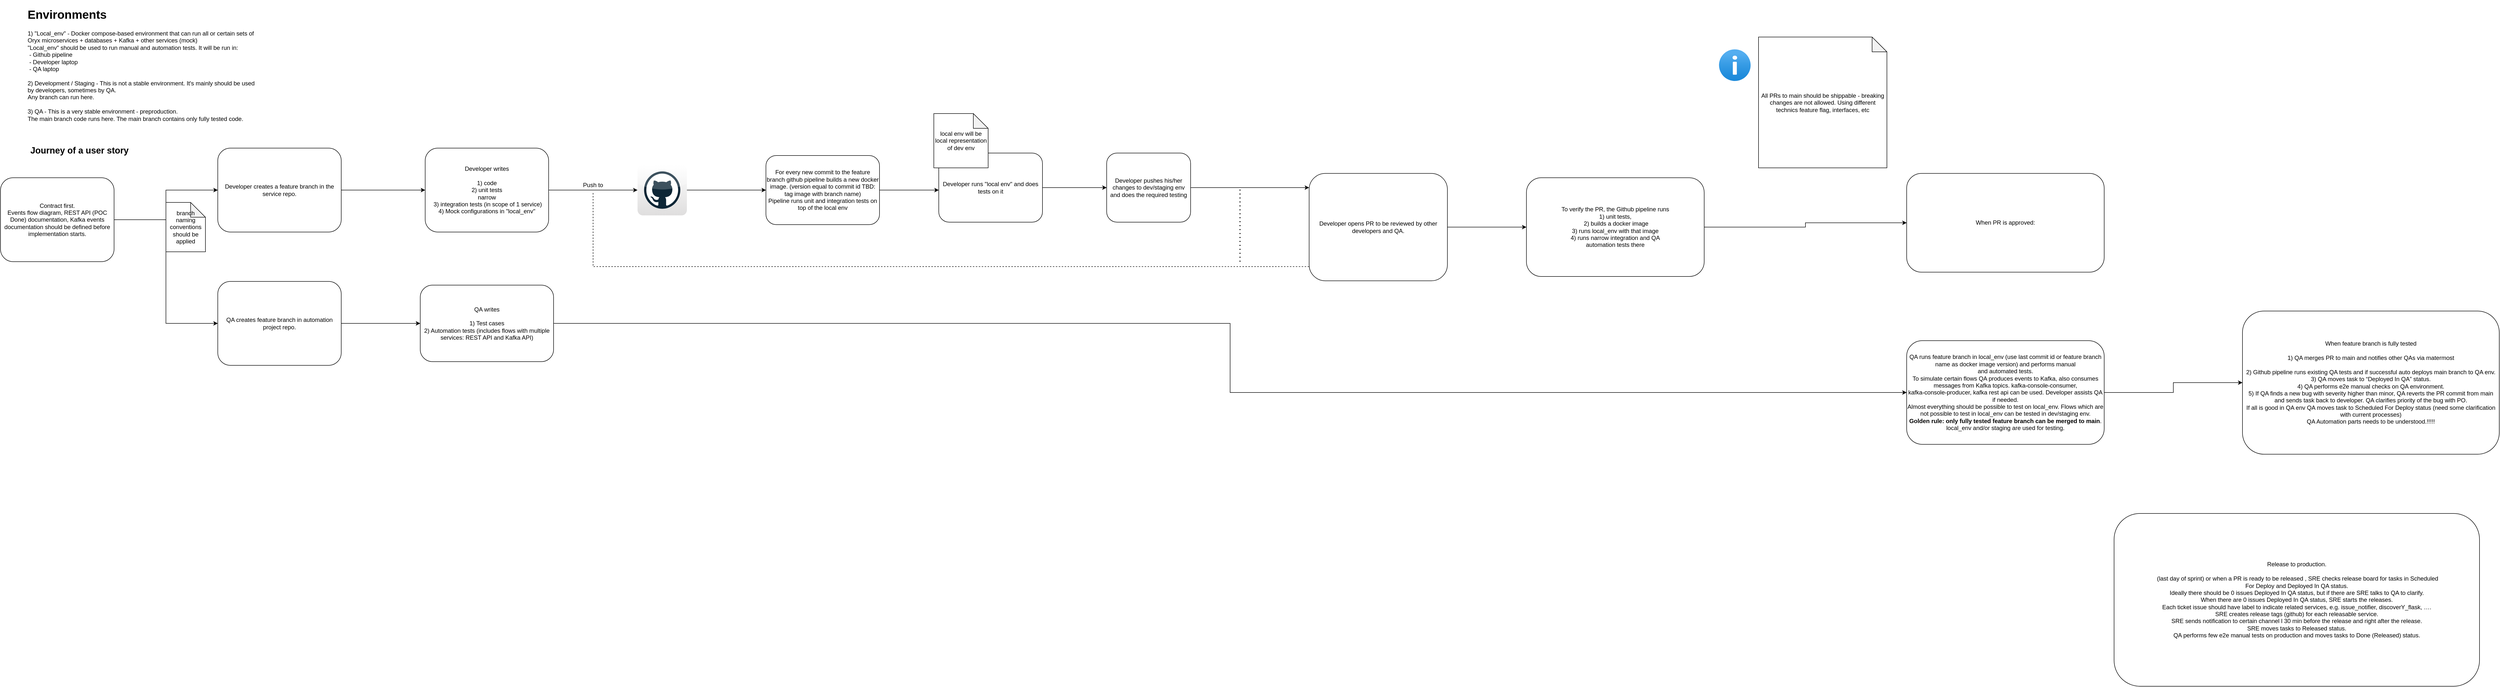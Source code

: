 <mxfile version="23.1.5" type="device">
  <diagram name="Page-1" id="5qmnXEL1bBDwYwa0DvWV">
    <mxGraphModel dx="993" dy="675" grid="1" gridSize="10" guides="1" tooltips="1" connect="1" arrows="1" fold="1" page="1" pageScale="1" pageWidth="850" pageHeight="1100" math="0" shadow="0">
      <root>
        <mxCell id="0" />
        <mxCell id="1" parent="0" />
        <mxCell id="8PBFfz3EBvKfGWV53M4T-1" value="&lt;h1&gt;Environments&amp;nbsp;&lt;/h1&gt;1) &quot;Local_env&quot; - Docker compose-based environment that can run all or certain sets of Oryx microservices + databases + Kafka + other services (mock)&lt;br&gt;&quot;Local_env&quot; should be used to run manual and automation tests. It will be run in:&lt;br&gt;&amp;nbsp;- Github pipeline&lt;br&gt;&amp;nbsp;- Developer laptop&lt;br&gt;&amp;nbsp;- QA laptop&lt;br&gt;&lt;br&gt;2) Development / Staging - This is not a stable environment. It&#39;s mainly should be used by developers, sometimes by QA.&lt;br&gt;Any branch can run here.&lt;br&gt;&lt;br&gt;3) QA - This is a very stable environment - preproduction.&lt;br&gt;The main branch code runs here. The main branch contains only fully tested code." style="text;html=1;spacing=5;spacingTop=-20;whiteSpace=wrap;overflow=hidden;rounded=0;" vertex="1" parent="1">
          <mxGeometry x="60" y="40" width="470" height="260" as="geometry" />
        </mxCell>
        <mxCell id="8PBFfz3EBvKfGWV53M4T-2" value="&lt;b&gt;&lt;font style=&quot;font-size: 18px;&quot;&gt;Journey of a user story&lt;/font&gt;&lt;/b&gt;" style="text;html=1;align=center;verticalAlign=middle;whiteSpace=wrap;rounded=0;" vertex="1" parent="1">
          <mxGeometry x="10" y="320" width="320" height="30" as="geometry" />
        </mxCell>
        <mxCell id="8PBFfz3EBvKfGWV53M4T-4" style="edgeStyle=orthogonalEdgeStyle;rounded=0;orthogonalLoop=1;jettySize=auto;html=1;" edge="1" parent="1" source="8PBFfz3EBvKfGWV53M4T-3" target="8PBFfz3EBvKfGWV53M4T-5">
          <mxGeometry relative="1" as="geometry">
            <mxPoint x="440" y="475" as="targetPoint" />
          </mxGeometry>
        </mxCell>
        <mxCell id="8PBFfz3EBvKfGWV53M4T-3" value="Contract first.&lt;br&gt;Events flow diagram, REST API (POC Done) documentation, Kafka events documentation should be defined before implementation starts." style="rounded=1;whiteSpace=wrap;html=1;" vertex="1" parent="1">
          <mxGeometry x="10" y="390" width="230" height="170" as="geometry" />
        </mxCell>
        <mxCell id="8PBFfz3EBvKfGWV53M4T-11" style="edgeStyle=orthogonalEdgeStyle;rounded=0;orthogonalLoop=1;jettySize=auto;html=1;exitX=1;exitY=0.5;exitDx=0;exitDy=0;entryX=0;entryY=0.5;entryDx=0;entryDy=0;" edge="1" parent="1" source="8PBFfz3EBvKfGWV53M4T-5" target="8PBFfz3EBvKfGWV53M4T-10">
          <mxGeometry relative="1" as="geometry" />
        </mxCell>
        <mxCell id="8PBFfz3EBvKfGWV53M4T-5" value="Developer creates a feature branch in the service repo." style="rounded=1;whiteSpace=wrap;html=1;" vertex="1" parent="1">
          <mxGeometry x="450" y="330" width="250" height="170" as="geometry" />
        </mxCell>
        <mxCell id="8PBFfz3EBvKfGWV53M4T-6" style="edgeStyle=orthogonalEdgeStyle;rounded=0;orthogonalLoop=1;jettySize=auto;html=1;exitX=1;exitY=0.5;exitDx=0;exitDy=0;entryX=0;entryY=0.5;entryDx=0;entryDy=0;" edge="1" parent="1" source="8PBFfz3EBvKfGWV53M4T-3" target="8PBFfz3EBvKfGWV53M4T-7">
          <mxGeometry relative="1" as="geometry">
            <mxPoint x="350" y="570" as="targetPoint" />
            <mxPoint x="260" y="580" as="sourcePoint" />
          </mxGeometry>
        </mxCell>
        <mxCell id="8PBFfz3EBvKfGWV53M4T-12" style="edgeStyle=orthogonalEdgeStyle;rounded=0;orthogonalLoop=1;jettySize=auto;html=1;exitX=1;exitY=0.5;exitDx=0;exitDy=0;" edge="1" parent="1" source="8PBFfz3EBvKfGWV53M4T-7">
          <mxGeometry relative="1" as="geometry">
            <mxPoint x="860" y="685" as="targetPoint" />
          </mxGeometry>
        </mxCell>
        <mxCell id="8PBFfz3EBvKfGWV53M4T-7" value="QA creates feature branch in automation project repo." style="rounded=1;whiteSpace=wrap;html=1;" vertex="1" parent="1">
          <mxGeometry x="450" y="600" width="250" height="170" as="geometry" />
        </mxCell>
        <mxCell id="8PBFfz3EBvKfGWV53M4T-9" value="branch naming conventions should be applied" style="shape=note;whiteSpace=wrap;html=1;backgroundOutline=1;darkOpacity=0.05;" vertex="1" parent="1">
          <mxGeometry x="345" y="440" width="80" height="100" as="geometry" />
        </mxCell>
        <mxCell id="8PBFfz3EBvKfGWV53M4T-16" style="edgeStyle=orthogonalEdgeStyle;rounded=0;orthogonalLoop=1;jettySize=auto;html=1;" edge="1" parent="1" source="8PBFfz3EBvKfGWV53M4T-10" target="8PBFfz3EBvKfGWV53M4T-15">
          <mxGeometry relative="1" as="geometry" />
        </mxCell>
        <mxCell id="8PBFfz3EBvKfGWV53M4T-10" value="Developer writes&lt;br/&gt;&lt;br&gt;1) code&lt;br&gt;2) unit tests&lt;br/&gt;narrow&lt;br&gt;&amp;nbsp;3) integration tests (in scope of 1 service) &lt;br&gt;4) Mock configurations in &quot;local_env&quot;" style="rounded=1;whiteSpace=wrap;html=1;" vertex="1" parent="1">
          <mxGeometry x="870" y="330" width="250" height="170" as="geometry" />
        </mxCell>
        <mxCell id="8PBFfz3EBvKfGWV53M4T-37" style="edgeStyle=orthogonalEdgeStyle;rounded=0;orthogonalLoop=1;jettySize=auto;html=1;entryX=0;entryY=0.5;entryDx=0;entryDy=0;" edge="1" parent="1" source="8PBFfz3EBvKfGWV53M4T-13" target="8PBFfz3EBvKfGWV53M4T-38">
          <mxGeometry relative="1" as="geometry">
            <mxPoint x="3760" y="710" as="targetPoint" />
          </mxGeometry>
        </mxCell>
        <mxCell id="8PBFfz3EBvKfGWV53M4T-13" value="QA writes&lt;br/&gt;&lt;br&gt;1) Test cases &lt;br&gt;2) Automation tests (includes flows with multiple services: REST API and Kafka API)" style="rounded=1;whiteSpace=wrap;html=1;arcSize=16;" vertex="1" parent="1">
          <mxGeometry x="860" y="607.5" width="270" height="155" as="geometry" />
        </mxCell>
        <mxCell id="8PBFfz3EBvKfGWV53M4T-19" style="edgeStyle=orthogonalEdgeStyle;rounded=0;orthogonalLoop=1;jettySize=auto;html=1;" edge="1" parent="1" source="8PBFfz3EBvKfGWV53M4T-15" target="8PBFfz3EBvKfGWV53M4T-18">
          <mxGeometry relative="1" as="geometry" />
        </mxCell>
        <mxCell id="8PBFfz3EBvKfGWV53M4T-15" value="" style="dashed=0;outlineConnect=0;html=1;align=center;labelPosition=center;verticalLabelPosition=bottom;verticalAlign=top;shape=mxgraph.webicons.github;gradientColor=#DFDEDE" vertex="1" parent="1">
          <mxGeometry x="1300" y="363.8" width="100" height="102.4" as="geometry" />
        </mxCell>
        <mxCell id="8PBFfz3EBvKfGWV53M4T-17" value="Push to" style="text;html=1;align=center;verticalAlign=middle;whiteSpace=wrap;rounded=0;" vertex="1" parent="1">
          <mxGeometry x="1180" y="390" width="60" height="30" as="geometry" />
        </mxCell>
        <mxCell id="8PBFfz3EBvKfGWV53M4T-20" style="edgeStyle=orthogonalEdgeStyle;rounded=0;orthogonalLoop=1;jettySize=auto;html=1;" edge="1" parent="1" source="8PBFfz3EBvKfGWV53M4T-18">
          <mxGeometry relative="1" as="geometry">
            <mxPoint x="1910" y="415" as="targetPoint" />
          </mxGeometry>
        </mxCell>
        <mxCell id="8PBFfz3EBvKfGWV53M4T-18" value="For every new commit to the feature branch github pipeline builds a new docker image. (version equal to commit id TBD: tag image with branch name)&lt;br&gt;Pipeline runs unit and integration tests on top of the local env" style="rounded=1;whiteSpace=wrap;html=1;" vertex="1" parent="1">
          <mxGeometry x="1560" y="345" width="230" height="140" as="geometry" />
        </mxCell>
        <mxCell id="8PBFfz3EBvKfGWV53M4T-25" value="" style="edgeStyle=orthogonalEdgeStyle;rounded=0;orthogonalLoop=1;jettySize=auto;html=1;" edge="1" parent="1" source="8PBFfz3EBvKfGWV53M4T-21" target="8PBFfz3EBvKfGWV53M4T-24">
          <mxGeometry relative="1" as="geometry" />
        </mxCell>
        <mxCell id="8PBFfz3EBvKfGWV53M4T-21" value="Developer runs &quot;local env&quot; and does tests on it" style="rounded=1;whiteSpace=wrap;html=1;" vertex="1" parent="1">
          <mxGeometry x="1910" y="340" width="210" height="140" as="geometry" />
        </mxCell>
        <mxCell id="8PBFfz3EBvKfGWV53M4T-23" value="local env will be local representation of dev env" style="shape=note;whiteSpace=wrap;html=1;backgroundOutline=1;darkOpacity=0.05;" vertex="1" parent="1">
          <mxGeometry x="1900" y="260" width="110" height="110" as="geometry" />
        </mxCell>
        <mxCell id="8PBFfz3EBvKfGWV53M4T-28" style="edgeStyle=orthogonalEdgeStyle;rounded=0;orthogonalLoop=1;jettySize=auto;html=1;" edge="1" parent="1" source="8PBFfz3EBvKfGWV53M4T-24">
          <mxGeometry relative="1" as="geometry">
            <mxPoint x="2660" y="410" as="targetPoint" />
          </mxGeometry>
        </mxCell>
        <mxCell id="8PBFfz3EBvKfGWV53M4T-24" value="Developer pushes his/her changes to dev/staging env and does the required testing" style="whiteSpace=wrap;html=1;rounded=1;" vertex="1" parent="1">
          <mxGeometry x="2250" y="340" width="170" height="140" as="geometry" />
        </mxCell>
        <mxCell id="8PBFfz3EBvKfGWV53M4T-26" value="" style="endArrow=none;dashed=1;html=1;rounded=0;entryX=0.5;entryY=1;entryDx=0;entryDy=0;" edge="1" parent="1" target="8PBFfz3EBvKfGWV53M4T-17">
          <mxGeometry width="50" height="50" relative="1" as="geometry">
            <mxPoint x="2660" y="570" as="sourcePoint" />
            <mxPoint x="1590" y="620" as="targetPoint" />
            <Array as="points">
              <mxPoint x="1210" y="570" />
            </Array>
          </mxGeometry>
        </mxCell>
        <mxCell id="8PBFfz3EBvKfGWV53M4T-27" value="" style="endArrow=none;dashed=1;html=1;dashPattern=1 3;strokeWidth=2;rounded=0;" edge="1" parent="1">
          <mxGeometry width="50" height="50" relative="1" as="geometry">
            <mxPoint x="2520" y="560" as="sourcePoint" />
            <mxPoint x="2520" y="410" as="targetPoint" />
          </mxGeometry>
        </mxCell>
        <mxCell id="8PBFfz3EBvKfGWV53M4T-31" value="" style="edgeStyle=orthogonalEdgeStyle;rounded=0;orthogonalLoop=1;jettySize=auto;html=1;" edge="1" parent="1" source="8PBFfz3EBvKfGWV53M4T-29" target="8PBFfz3EBvKfGWV53M4T-30">
          <mxGeometry relative="1" as="geometry" />
        </mxCell>
        <mxCell id="8PBFfz3EBvKfGWV53M4T-29" value="Developer opens PR to be reviewed by other developers and QA." style="rounded=1;whiteSpace=wrap;html=1;" vertex="1" parent="1">
          <mxGeometry x="2660" y="381.25" width="280" height="217.5" as="geometry" />
        </mxCell>
        <mxCell id="8PBFfz3EBvKfGWV53M4T-36" style="edgeStyle=orthogonalEdgeStyle;rounded=0;orthogonalLoop=1;jettySize=auto;html=1;entryX=0;entryY=0.5;entryDx=0;entryDy=0;" edge="1" parent="1" source="8PBFfz3EBvKfGWV53M4T-30" target="8PBFfz3EBvKfGWV53M4T-35">
          <mxGeometry relative="1" as="geometry" />
        </mxCell>
        <mxCell id="8PBFfz3EBvKfGWV53M4T-30" value="To verify the PR, the Github pipeline runs &lt;br&gt;1) unit tests,&lt;br&gt;&amp;nbsp;2) builds a docker image&lt;br&gt;3) runs local_env with that image&lt;br&gt;4) runs narrow integration and QA&lt;br&gt;automation tests there" style="whiteSpace=wrap;html=1;rounded=1;" vertex="1" parent="1">
          <mxGeometry x="3100" y="390" width="360" height="200" as="geometry" />
        </mxCell>
        <mxCell id="8PBFfz3EBvKfGWV53M4T-33" value="" style="image;aspect=fixed;html=1;points=[];align=center;fontSize=12;image=img/lib/azure2/general/Information.svg;" vertex="1" parent="1">
          <mxGeometry x="3490" y="130" width="64" height="64" as="geometry" />
        </mxCell>
        <mxCell id="8PBFfz3EBvKfGWV53M4T-34" value="All PRs to main should be shippable - breaking changes are not allowed. Using different technics feature flag, interfaces, etc" style="shape=note;whiteSpace=wrap;html=1;backgroundOutline=1;darkOpacity=0.05;" vertex="1" parent="1">
          <mxGeometry x="3570" y="105" width="260" height="265" as="geometry" />
        </mxCell>
        <mxCell id="8PBFfz3EBvKfGWV53M4T-35" value="When PR is approved:" style="rounded=1;whiteSpace=wrap;html=1;" vertex="1" parent="1">
          <mxGeometry x="3870" y="381.25" width="400" height="200" as="geometry" />
        </mxCell>
        <mxCell id="8PBFfz3EBvKfGWV53M4T-40" style="edgeStyle=orthogonalEdgeStyle;rounded=0;orthogonalLoop=1;jettySize=auto;html=1;entryX=0;entryY=0.5;entryDx=0;entryDy=0;" edge="1" parent="1" source="8PBFfz3EBvKfGWV53M4T-38" target="8PBFfz3EBvKfGWV53M4T-39">
          <mxGeometry relative="1" as="geometry" />
        </mxCell>
        <mxCell id="8PBFfz3EBvKfGWV53M4T-38" value="QA runs feature branch in local_env (use last commit id or feature branch name as docker image version) and performs manual&lt;br&gt;and automated tests. &lt;br&gt;To simulate certain flows QA produces events to Kafka, also consumes messages from Kafka topics. kafka-console-consumer,&lt;br/&gt;kafka-console-producer, kafka rest api can be used. Developer assists QA if needed.&lt;br/&gt;Almost everything should be possible to test on local_env. Flows which are not possible to test in local_env can be tested in dev/staging env.&lt;br/&gt;&lt;b&gt;Golden rule: only fully tested feature branch can be merged to main&lt;/b&gt;. local_env and/or staging are used for testing." style="rounded=1;whiteSpace=wrap;html=1;" vertex="1" parent="1">
          <mxGeometry x="3870" y="720" width="400" height="210" as="geometry" />
        </mxCell>
        <mxCell id="8PBFfz3EBvKfGWV53M4T-39" value="When feature branch is fully tested&lt;br&gt;&lt;br&gt;1) QA merges PR to main and notifies other QAs via matermost&lt;br&gt;&lt;br&gt;2) Github pipeline runs existing QA tests and if successful auto deploys main branch to QA env.&lt;br&gt;3) QA moves task to “Deployed In QA” status.&lt;br&gt;4) QA performs e2e manual checks on QA environment.&lt;br&gt;5) If QA finds a new bug with severity higher than minor, QA reverts the PR commit from main and sends task back to developer.&amp;nbsp;QA clarifies priority of the bug with PO.&lt;br&gt;If all is good in QA env QA moves task to Scheduled For Deploy status (need some clarification with current processes)&lt;br&gt;QA Automation parts needs to be understood.!!!!!" style="rounded=1;whiteSpace=wrap;html=1;" vertex="1" parent="1">
          <mxGeometry x="4550" y="660" width="520" height="290" as="geometry" />
        </mxCell>
        <mxCell id="8PBFfz3EBvKfGWV53M4T-41" value="Release to production.&lt;br&gt;&lt;br&gt;&amp;nbsp;(last day of sprint) or when a PR is ready to be released , SRE checks release board for tasks in Scheduled&lt;br/&gt;For Deploy and Deployed In QA status.&lt;br/&gt;Ideally there should be 0 issues Deployed In QA status, but if there are SRE talks to QA to clarify.&lt;br/&gt;When there are 0 issues Deployed In QA status, SRE starts the releases.&lt;br/&gt;Each ticket issue should have label to indicate related services, e.g. issue_notifier, discoverY_flask, ….&lt;br/&gt;SRE creates release tags (github) for each releasable service.&lt;br/&gt;SRE sends notification to certain channel l 30 min before the release and right after the release.&lt;br/&gt;SRE moves tasks to Released status.&lt;br/&gt;QA performs few e2e manual tests on production and moves tasks to Done (Released) status." style="rounded=1;whiteSpace=wrap;html=1;" vertex="1" parent="1">
          <mxGeometry x="4290" y="1070" width="740" height="350" as="geometry" />
        </mxCell>
      </root>
    </mxGraphModel>
  </diagram>
</mxfile>
